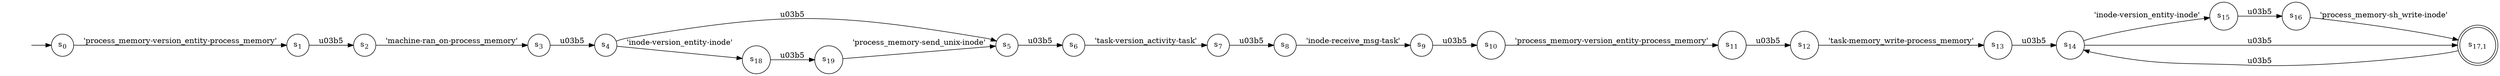 digraph NFA {
    rankdir = LR;
    I [style = invis];
    I -> S0;
    S0 [label = <s<sub>0</sub>>, shape = circle];
    S1 [label = <s<sub>1</sub>>, shape = circle];
    S2 [label = <s<sub>2</sub>>, shape = circle];
    S3 [label = <s<sub>3</sub>>, shape = circle];
    S4 [label = <s<sub>4</sub>>, shape = circle];
    S5 [label = <s<sub>5</sub>>, shape = circle];
    S6 [label = <s<sub>6</sub>>, shape = circle];
    S7 [label = <s<sub>7</sub>>, shape = circle];
    S8 [label = <s<sub>8</sub>>, shape = circle];
    S9 [label = <s<sub>9</sub>>, shape = circle];
    S10 [label = <s<sub>10</sub>>, shape = circle];
    S11 [label = <s<sub>11</sub>>, shape = circle];
    S12 [label = <s<sub>12</sub>>, shape = circle];
    S13 [label = <s<sub>13</sub>>, shape = circle];
    S14 [label = <s<sub>14</sub>>, shape = circle];
    S15 [label = <s<sub>15</sub>>, shape = circle];
    S16 [label = <s<sub>16</sub>>, shape = circle];
    S17 [label = <s<sub>17,1</sub>>, shape = circle, peripheries = 2];
    S17 -> S14 [label = "\u03b5"];
    S16 -> S17 [label = "'process_memory-sh_write-inode'"];
    S15 -> S16 [label = "\u03b5"];
    S14 -> S15 [label = "'inode-version_entity-inode'"];
    S14 -> S17 [label = "\u03b5"];
    S13 -> S14 [label = "\u03b5"];
    S12 -> S13 [label = "'task-memory_write-process_memory'"];
    S11 -> S12 [label = "\u03b5"];
    S10 -> S11 [label = "'process_memory-version_entity-process_memory'"];
    S9 -> S10 [label = "\u03b5"];
    S8 -> S9 [label = "'inode-receive_msg-task'"];
    S7 -> S8 [label = "\u03b5"];
    S6 -> S7 [label = "'task-version_activity-task'"];
    S5 -> S6 [label = "\u03b5"];
    S4 -> S5 [label = "\u03b5"];
    S18 [label = <s<sub>18</sub>>, shape = circle];
    S19 [label = <s<sub>19</sub>>, shape = circle];
    S19 -> S5 [label = "'process_memory-send_unix-inode'"];
    S18 -> S19 [label = "\u03b5"];
    S4 -> S18 [label = "'inode-version_entity-inode'"];
    S3 -> S4 [label = "\u03b5"];
    S2 -> S3 [label = "'machine-ran_on-process_memory'"];
    S1 -> S2 [label = "\u03b5"];
    S0 -> S1 [label = "'process_memory-version_entity-process_memory'"];
}
